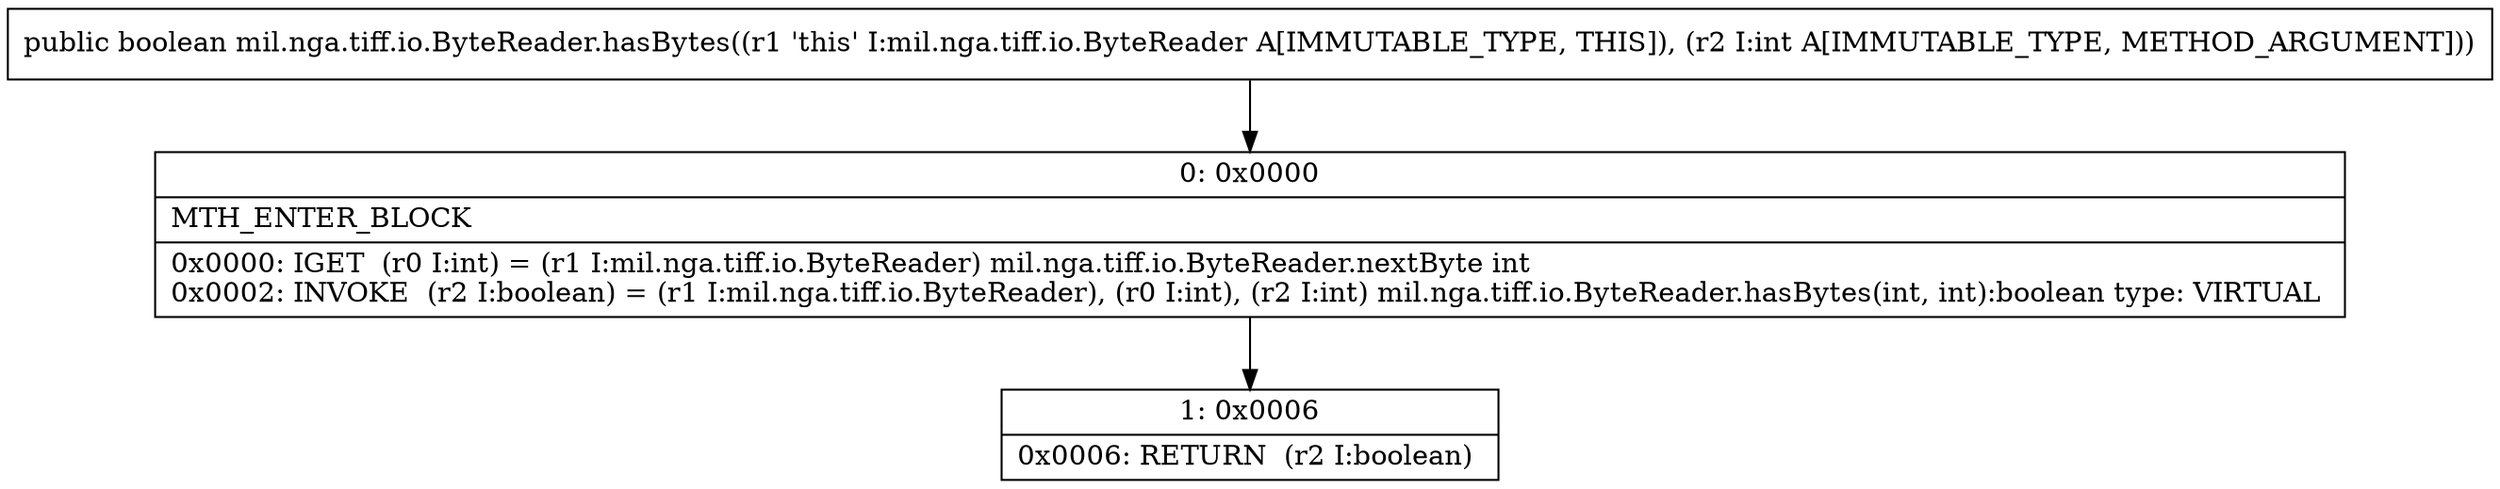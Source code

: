 digraph "CFG formil.nga.tiff.io.ByteReader.hasBytes(I)Z" {
Node_0 [shape=record,label="{0\:\ 0x0000|MTH_ENTER_BLOCK\l|0x0000: IGET  (r0 I:int) = (r1 I:mil.nga.tiff.io.ByteReader) mil.nga.tiff.io.ByteReader.nextByte int \l0x0002: INVOKE  (r2 I:boolean) = (r1 I:mil.nga.tiff.io.ByteReader), (r0 I:int), (r2 I:int) mil.nga.tiff.io.ByteReader.hasBytes(int, int):boolean type: VIRTUAL \l}"];
Node_1 [shape=record,label="{1\:\ 0x0006|0x0006: RETURN  (r2 I:boolean) \l}"];
MethodNode[shape=record,label="{public boolean mil.nga.tiff.io.ByteReader.hasBytes((r1 'this' I:mil.nga.tiff.io.ByteReader A[IMMUTABLE_TYPE, THIS]), (r2 I:int A[IMMUTABLE_TYPE, METHOD_ARGUMENT])) }"];
MethodNode -> Node_0;
Node_0 -> Node_1;
}

